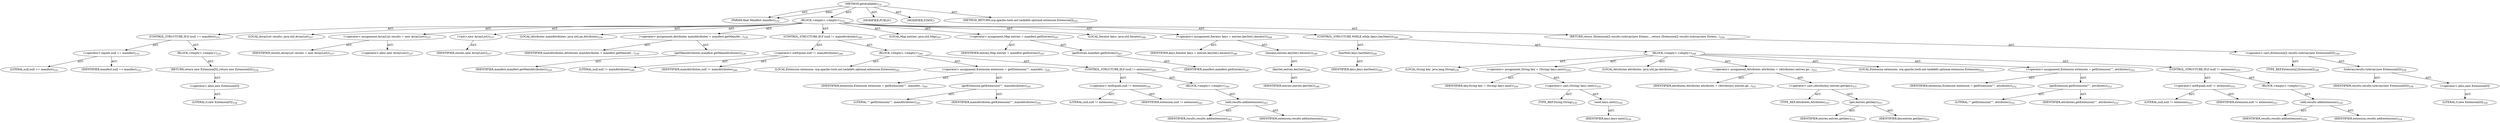 digraph "getAvailable" {  
"111669149696" [label = <(METHOD,getAvailable)<SUB>232</SUB>> ]
"115964116995" [label = <(PARAM,final Manifest manifest)<SUB>232</SUB>> ]
"25769803776" [label = <(BLOCK,&lt;empty&gt;,&lt;empty&gt;)<SUB>232</SUB>> ]
"47244640256" [label = <(CONTROL_STRUCTURE,IF,if (null == manifest))<SUB>233</SUB>> ]
"30064771072" [label = <(&lt;operator&gt;.equals,null == manifest)<SUB>233</SUB>> ]
"90194313216" [label = <(LITERAL,null,null == manifest)<SUB>233</SUB>> ]
"68719476747" [label = <(IDENTIFIER,manifest,null == manifest)<SUB>233</SUB>> ]
"25769803777" [label = <(BLOCK,&lt;empty&gt;,&lt;empty&gt;)<SUB>233</SUB>> ]
"146028888064" [label = <(RETURN,return new Extension[0];,return new Extension[0];)<SUB>234</SUB>> ]
"30064771073" [label = <(&lt;operator&gt;.alloc,new Extension[0])> ]
"90194313217" [label = <(LITERAL,0,new Extension[0])<SUB>234</SUB>> ]
"94489280512" [label = <(LOCAL,ArrayList results: java.util.ArrayList)<SUB>237</SUB>> ]
"30064771074" [label = <(&lt;operator&gt;.assignment,ArrayList results = new ArrayList())<SUB>237</SUB>> ]
"68719476748" [label = <(IDENTIFIER,results,ArrayList results = new ArrayList())<SUB>237</SUB>> ]
"30064771075" [label = <(&lt;operator&gt;.alloc,new ArrayList())<SUB>237</SUB>> ]
"30064771076" [label = <(&lt;init&gt;,new ArrayList())<SUB>237</SUB>> ]
"68719476749" [label = <(IDENTIFIER,results,new ArrayList())<SUB>237</SUB>> ]
"94489280513" [label = <(LOCAL,Attributes mainAttributes: java.util.jar.Attributes)<SUB>239</SUB>> ]
"30064771077" [label = <(&lt;operator&gt;.assignment,Attributes mainAttributes = manifest.getMainAtt...)<SUB>239</SUB>> ]
"68719476750" [label = <(IDENTIFIER,mainAttributes,Attributes mainAttributes = manifest.getMainAtt...)<SUB>239</SUB>> ]
"30064771078" [label = <(getMainAttributes,manifest.getMainAttributes())<SUB>239</SUB>> ]
"68719476751" [label = <(IDENTIFIER,manifest,manifest.getMainAttributes())<SUB>239</SUB>> ]
"47244640257" [label = <(CONTROL_STRUCTURE,IF,if (null != mainAttributes))<SUB>240</SUB>> ]
"30064771079" [label = <(&lt;operator&gt;.notEquals,null != mainAttributes)<SUB>240</SUB>> ]
"90194313218" [label = <(LITERAL,null,null != mainAttributes)<SUB>240</SUB>> ]
"68719476752" [label = <(IDENTIFIER,mainAttributes,null != mainAttributes)<SUB>240</SUB>> ]
"25769803778" [label = <(BLOCK,&lt;empty&gt;,&lt;empty&gt;)<SUB>240</SUB>> ]
"94489280514" [label = <(LOCAL,Extension extension: org.apache.tools.ant.taskdefs.optional.extension.Extension)<SUB>241</SUB>> ]
"30064771080" [label = <(&lt;operator&gt;.assignment,Extension extension = getExtension(&quot;&quot;, mainAttr...)<SUB>241</SUB>> ]
"68719476753" [label = <(IDENTIFIER,extension,Extension extension = getExtension(&quot;&quot;, mainAttr...)<SUB>241</SUB>> ]
"30064771081" [label = <(getExtension,getExtension(&quot;&quot;, mainAttributes))<SUB>241</SUB>> ]
"90194313219" [label = <(LITERAL,&quot;&quot;,getExtension(&quot;&quot;, mainAttributes))<SUB>241</SUB>> ]
"68719476754" [label = <(IDENTIFIER,mainAttributes,getExtension(&quot;&quot;, mainAttributes))<SUB>241</SUB>> ]
"47244640258" [label = <(CONTROL_STRUCTURE,IF,if (null != extension))<SUB>242</SUB>> ]
"30064771082" [label = <(&lt;operator&gt;.notEquals,null != extension)<SUB>242</SUB>> ]
"90194313220" [label = <(LITERAL,null,null != extension)<SUB>242</SUB>> ]
"68719476755" [label = <(IDENTIFIER,extension,null != extension)<SUB>242</SUB>> ]
"25769803779" [label = <(BLOCK,&lt;empty&gt;,&lt;empty&gt;)<SUB>242</SUB>> ]
"30064771083" [label = <(add,results.add(extension))<SUB>243</SUB>> ]
"68719476756" [label = <(IDENTIFIER,results,results.add(extension))<SUB>243</SUB>> ]
"68719476757" [label = <(IDENTIFIER,extension,results.add(extension))<SUB>243</SUB>> ]
"94489280515" [label = <(LOCAL,Map entries: java.util.Map)<SUB>247</SUB>> ]
"30064771084" [label = <(&lt;operator&gt;.assignment,Map entries = manifest.getEntries())<SUB>247</SUB>> ]
"68719476758" [label = <(IDENTIFIER,entries,Map entries = manifest.getEntries())<SUB>247</SUB>> ]
"30064771085" [label = <(getEntries,manifest.getEntries())<SUB>247</SUB>> ]
"68719476759" [label = <(IDENTIFIER,manifest,manifest.getEntries())<SUB>247</SUB>> ]
"94489280516" [label = <(LOCAL,Iterator keys: java.util.Iterator)<SUB>248</SUB>> ]
"30064771086" [label = <(&lt;operator&gt;.assignment,Iterator keys = entries.keySet().iterator())<SUB>248</SUB>> ]
"68719476760" [label = <(IDENTIFIER,keys,Iterator keys = entries.keySet().iterator())<SUB>248</SUB>> ]
"30064771087" [label = <(iterator,entries.keySet().iterator())<SUB>248</SUB>> ]
"30064771088" [label = <(keySet,entries.keySet())<SUB>248</SUB>> ]
"68719476761" [label = <(IDENTIFIER,entries,entries.keySet())<SUB>248</SUB>> ]
"47244640259" [label = <(CONTROL_STRUCTURE,WHILE,while (keys.hasNext()))<SUB>249</SUB>> ]
"30064771089" [label = <(hasNext,keys.hasNext())<SUB>249</SUB>> ]
"68719476762" [label = <(IDENTIFIER,keys,keys.hasNext())<SUB>249</SUB>> ]
"25769803780" [label = <(BLOCK,&lt;empty&gt;,&lt;empty&gt;)<SUB>249</SUB>> ]
"94489280517" [label = <(LOCAL,String key: java.lang.String)<SUB>250</SUB>> ]
"30064771090" [label = <(&lt;operator&gt;.assignment,String key = (String) keys.next())<SUB>250</SUB>> ]
"68719476763" [label = <(IDENTIFIER,key,String key = (String) keys.next())<SUB>250</SUB>> ]
"30064771091" [label = <(&lt;operator&gt;.cast,(String) keys.next())<SUB>250</SUB>> ]
"180388626432" [label = <(TYPE_REF,String,String)<SUB>250</SUB>> ]
"30064771092" [label = <(next,keys.next())<SUB>250</SUB>> ]
"68719476764" [label = <(IDENTIFIER,keys,keys.next())<SUB>250</SUB>> ]
"94489280518" [label = <(LOCAL,Attributes attributes: java.util.jar.Attributes)<SUB>251</SUB>> ]
"30064771093" [label = <(&lt;operator&gt;.assignment,Attributes attributes = (Attributes) entries.ge...)<SUB>251</SUB>> ]
"68719476765" [label = <(IDENTIFIER,attributes,Attributes attributes = (Attributes) entries.ge...)<SUB>251</SUB>> ]
"30064771094" [label = <(&lt;operator&gt;.cast,(Attributes) entries.get(key))<SUB>251</SUB>> ]
"180388626433" [label = <(TYPE_REF,Attributes,Attributes)<SUB>251</SUB>> ]
"30064771095" [label = <(get,entries.get(key))<SUB>251</SUB>> ]
"68719476766" [label = <(IDENTIFIER,entries,entries.get(key))<SUB>251</SUB>> ]
"68719476767" [label = <(IDENTIFIER,key,entries.get(key))<SUB>251</SUB>> ]
"94489280519" [label = <(LOCAL,Extension extension: org.apache.tools.ant.taskdefs.optional.extension.Extension)<SUB>252</SUB>> ]
"30064771096" [label = <(&lt;operator&gt;.assignment,Extension extension = getExtension(&quot;&quot;, attributes))<SUB>252</SUB>> ]
"68719476768" [label = <(IDENTIFIER,extension,Extension extension = getExtension(&quot;&quot;, attributes))<SUB>252</SUB>> ]
"30064771097" [label = <(getExtension,getExtension(&quot;&quot;, attributes))<SUB>252</SUB>> ]
"90194313221" [label = <(LITERAL,&quot;&quot;,getExtension(&quot;&quot;, attributes))<SUB>252</SUB>> ]
"68719476769" [label = <(IDENTIFIER,attributes,getExtension(&quot;&quot;, attributes))<SUB>252</SUB>> ]
"47244640260" [label = <(CONTROL_STRUCTURE,IF,if (null != extension))<SUB>253</SUB>> ]
"30064771098" [label = <(&lt;operator&gt;.notEquals,null != extension)<SUB>253</SUB>> ]
"90194313222" [label = <(LITERAL,null,null != extension)<SUB>253</SUB>> ]
"68719476770" [label = <(IDENTIFIER,extension,null != extension)<SUB>253</SUB>> ]
"25769803781" [label = <(BLOCK,&lt;empty&gt;,&lt;empty&gt;)<SUB>253</SUB>> ]
"30064771099" [label = <(add,results.add(extension))<SUB>254</SUB>> ]
"68719476771" [label = <(IDENTIFIER,results,results.add(extension))<SUB>254</SUB>> ]
"68719476772" [label = <(IDENTIFIER,extension,results.add(extension))<SUB>254</SUB>> ]
"146028888065" [label = <(RETURN,return (Extension[]) results.toArray(new Extens...,return (Extension[]) results.toArray(new Extens...)<SUB>258</SUB>> ]
"30064771100" [label = <(&lt;operator&gt;.cast,(Extension[]) results.toArray(new Extension[0]))<SUB>258</SUB>> ]
"180388626434" [label = <(TYPE_REF,Extension[],Extension[])<SUB>258</SUB>> ]
"30064771101" [label = <(toArray,results.toArray(new Extension[0]))<SUB>258</SUB>> ]
"68719476773" [label = <(IDENTIFIER,results,results.toArray(new Extension[0]))<SUB>258</SUB>> ]
"30064771102" [label = <(&lt;operator&gt;.alloc,new Extension[0])> ]
"90194313223" [label = <(LITERAL,0,new Extension[0])<SUB>258</SUB>> ]
"133143986211" [label = <(MODIFIER,PUBLIC)> ]
"133143986212" [label = <(MODIFIER,STATIC)> ]
"128849018880" [label = <(METHOD_RETURN,org.apache.tools.ant.taskdefs.optional.extension.Extension[])<SUB>232</SUB>> ]
  "111669149696" -> "115964116995"  [ label = "AST: "] 
  "111669149696" -> "25769803776"  [ label = "AST: "] 
  "111669149696" -> "133143986211"  [ label = "AST: "] 
  "111669149696" -> "133143986212"  [ label = "AST: "] 
  "111669149696" -> "128849018880"  [ label = "AST: "] 
  "25769803776" -> "47244640256"  [ label = "AST: "] 
  "25769803776" -> "94489280512"  [ label = "AST: "] 
  "25769803776" -> "30064771074"  [ label = "AST: "] 
  "25769803776" -> "30064771076"  [ label = "AST: "] 
  "25769803776" -> "94489280513"  [ label = "AST: "] 
  "25769803776" -> "30064771077"  [ label = "AST: "] 
  "25769803776" -> "47244640257"  [ label = "AST: "] 
  "25769803776" -> "94489280515"  [ label = "AST: "] 
  "25769803776" -> "30064771084"  [ label = "AST: "] 
  "25769803776" -> "94489280516"  [ label = "AST: "] 
  "25769803776" -> "30064771086"  [ label = "AST: "] 
  "25769803776" -> "47244640259"  [ label = "AST: "] 
  "25769803776" -> "146028888065"  [ label = "AST: "] 
  "47244640256" -> "30064771072"  [ label = "AST: "] 
  "47244640256" -> "25769803777"  [ label = "AST: "] 
  "30064771072" -> "90194313216"  [ label = "AST: "] 
  "30064771072" -> "68719476747"  [ label = "AST: "] 
  "25769803777" -> "146028888064"  [ label = "AST: "] 
  "146028888064" -> "30064771073"  [ label = "AST: "] 
  "30064771073" -> "90194313217"  [ label = "AST: "] 
  "30064771074" -> "68719476748"  [ label = "AST: "] 
  "30064771074" -> "30064771075"  [ label = "AST: "] 
  "30064771076" -> "68719476749"  [ label = "AST: "] 
  "30064771077" -> "68719476750"  [ label = "AST: "] 
  "30064771077" -> "30064771078"  [ label = "AST: "] 
  "30064771078" -> "68719476751"  [ label = "AST: "] 
  "47244640257" -> "30064771079"  [ label = "AST: "] 
  "47244640257" -> "25769803778"  [ label = "AST: "] 
  "30064771079" -> "90194313218"  [ label = "AST: "] 
  "30064771079" -> "68719476752"  [ label = "AST: "] 
  "25769803778" -> "94489280514"  [ label = "AST: "] 
  "25769803778" -> "30064771080"  [ label = "AST: "] 
  "25769803778" -> "47244640258"  [ label = "AST: "] 
  "30064771080" -> "68719476753"  [ label = "AST: "] 
  "30064771080" -> "30064771081"  [ label = "AST: "] 
  "30064771081" -> "90194313219"  [ label = "AST: "] 
  "30064771081" -> "68719476754"  [ label = "AST: "] 
  "47244640258" -> "30064771082"  [ label = "AST: "] 
  "47244640258" -> "25769803779"  [ label = "AST: "] 
  "30064771082" -> "90194313220"  [ label = "AST: "] 
  "30064771082" -> "68719476755"  [ label = "AST: "] 
  "25769803779" -> "30064771083"  [ label = "AST: "] 
  "30064771083" -> "68719476756"  [ label = "AST: "] 
  "30064771083" -> "68719476757"  [ label = "AST: "] 
  "30064771084" -> "68719476758"  [ label = "AST: "] 
  "30064771084" -> "30064771085"  [ label = "AST: "] 
  "30064771085" -> "68719476759"  [ label = "AST: "] 
  "30064771086" -> "68719476760"  [ label = "AST: "] 
  "30064771086" -> "30064771087"  [ label = "AST: "] 
  "30064771087" -> "30064771088"  [ label = "AST: "] 
  "30064771088" -> "68719476761"  [ label = "AST: "] 
  "47244640259" -> "30064771089"  [ label = "AST: "] 
  "47244640259" -> "25769803780"  [ label = "AST: "] 
  "30064771089" -> "68719476762"  [ label = "AST: "] 
  "25769803780" -> "94489280517"  [ label = "AST: "] 
  "25769803780" -> "30064771090"  [ label = "AST: "] 
  "25769803780" -> "94489280518"  [ label = "AST: "] 
  "25769803780" -> "30064771093"  [ label = "AST: "] 
  "25769803780" -> "94489280519"  [ label = "AST: "] 
  "25769803780" -> "30064771096"  [ label = "AST: "] 
  "25769803780" -> "47244640260"  [ label = "AST: "] 
  "30064771090" -> "68719476763"  [ label = "AST: "] 
  "30064771090" -> "30064771091"  [ label = "AST: "] 
  "30064771091" -> "180388626432"  [ label = "AST: "] 
  "30064771091" -> "30064771092"  [ label = "AST: "] 
  "30064771092" -> "68719476764"  [ label = "AST: "] 
  "30064771093" -> "68719476765"  [ label = "AST: "] 
  "30064771093" -> "30064771094"  [ label = "AST: "] 
  "30064771094" -> "180388626433"  [ label = "AST: "] 
  "30064771094" -> "30064771095"  [ label = "AST: "] 
  "30064771095" -> "68719476766"  [ label = "AST: "] 
  "30064771095" -> "68719476767"  [ label = "AST: "] 
  "30064771096" -> "68719476768"  [ label = "AST: "] 
  "30064771096" -> "30064771097"  [ label = "AST: "] 
  "30064771097" -> "90194313221"  [ label = "AST: "] 
  "30064771097" -> "68719476769"  [ label = "AST: "] 
  "47244640260" -> "30064771098"  [ label = "AST: "] 
  "47244640260" -> "25769803781"  [ label = "AST: "] 
  "30064771098" -> "90194313222"  [ label = "AST: "] 
  "30064771098" -> "68719476770"  [ label = "AST: "] 
  "25769803781" -> "30064771099"  [ label = "AST: "] 
  "30064771099" -> "68719476771"  [ label = "AST: "] 
  "30064771099" -> "68719476772"  [ label = "AST: "] 
  "146028888065" -> "30064771100"  [ label = "AST: "] 
  "30064771100" -> "180388626434"  [ label = "AST: "] 
  "30064771100" -> "30064771101"  [ label = "AST: "] 
  "30064771101" -> "68719476773"  [ label = "AST: "] 
  "30064771101" -> "30064771102"  [ label = "AST: "] 
  "30064771102" -> "90194313223"  [ label = "AST: "] 
  "111669149696" -> "115964116995"  [ label = "DDG: "] 
}
